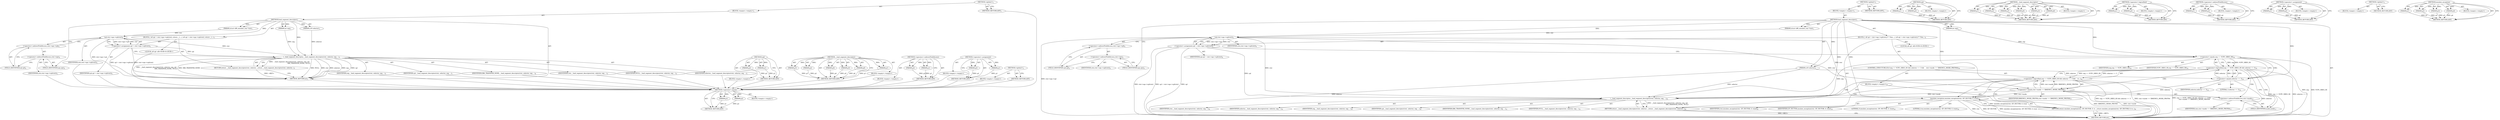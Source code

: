 digraph "emulate_exception" {
vulnerable_6 [label=<(METHOD,&lt;global&gt;)<SUB>1</SUB>>];
vulnerable_7 [label=<(BLOCK,&lt;empty&gt;,&lt;empty&gt;)<SUB>1</SUB>>];
vulnerable_8 [label=<(METHOD,load_segment_descriptor)<SUB>1</SUB>>];
vulnerable_9 [label=<(PARAM,struct x86_emulate_ctxt *ctxt)<SUB>1</SUB>>];
vulnerable_10 [label=<(PARAM,u16 selector)<SUB>2</SUB>>];
vulnerable_11 [label=<(PARAM,int seg)<SUB>2</SUB>>];
vulnerable_12 [label=<(BLOCK,{
 	u8 cpl = ctxt-&gt;ops-&gt;cpl(ctxt);
 	return __l...,{
 	u8 cpl = ctxt-&gt;ops-&gt;cpl(ctxt);
 	return __l...)<SUB>3</SUB>>];
vulnerable_13 [label="<(LOCAL,u8 cpl: u8)<SUB>4</SUB>>"];
vulnerable_14 [label=<(&lt;operator&gt;.assignment,cpl = ctxt-&gt;ops-&gt;cpl(ctxt))<SUB>4</SUB>>];
vulnerable_15 [label=<(IDENTIFIER,cpl,cpl = ctxt-&gt;ops-&gt;cpl(ctxt))<SUB>4</SUB>>];
vulnerable_16 [label=<(cpl,ctxt-&gt;ops-&gt;cpl(ctxt))<SUB>4</SUB>>];
vulnerable_17 [label=<(&lt;operator&gt;.indirectFieldAccess,ctxt-&gt;ops-&gt;cpl)<SUB>4</SUB>>];
vulnerable_18 [label=<(&lt;operator&gt;.indirectFieldAccess,ctxt-&gt;ops)<SUB>4</SUB>>];
vulnerable_19 [label=<(IDENTIFIER,ctxt,ctxt-&gt;ops-&gt;cpl(ctxt))<SUB>4</SUB>>];
vulnerable_20 [label=<(FIELD_IDENTIFIER,ops,ops)<SUB>4</SUB>>];
vulnerable_21 [label=<(FIELD_IDENTIFIER,cpl,cpl)<SUB>4</SUB>>];
vulnerable_22 [label=<(IDENTIFIER,ctxt,ctxt-&gt;ops-&gt;cpl(ctxt))<SUB>4</SUB>>];
vulnerable_23 [label=<(RETURN,return __load_segment_descriptor(ctxt, selector...,return __load_segment_descriptor(ctxt, selector...)<SUB>5</SUB>>];
vulnerable_24 [label=<(__load_segment_descriptor,__load_segment_descriptor(ctxt, selector, seg, ...)<SUB>5</SUB>>];
vulnerable_25 [label=<(IDENTIFIER,ctxt,__load_segment_descriptor(ctxt, selector, seg, ...)<SUB>5</SUB>>];
vulnerable_26 [label=<(IDENTIFIER,selector,__load_segment_descriptor(ctxt, selector, seg, ...)<SUB>5</SUB>>];
vulnerable_27 [label=<(IDENTIFIER,seg,__load_segment_descriptor(ctxt, selector, seg, ...)<SUB>5</SUB>>];
vulnerable_28 [label=<(IDENTIFIER,cpl,__load_segment_descriptor(ctxt, selector, seg, ...)<SUB>5</SUB>>];
vulnerable_29 [label=<(IDENTIFIER,X86_TRANSFER_NONE,__load_segment_descriptor(ctxt, selector, seg, ...)<SUB>6</SUB>>];
vulnerable_30 [label=<(IDENTIFIER,NULL,__load_segment_descriptor(ctxt, selector, seg, ...)<SUB>6</SUB>>];
vulnerable_31 [label=<(METHOD_RETURN,int)<SUB>1</SUB>>];
vulnerable_33 [label=<(METHOD_RETURN,ANY)<SUB>1</SUB>>];
vulnerable_59 [label=<(METHOD,cpl)>];
vulnerable_60 [label=<(PARAM,p1)>];
vulnerable_61 [label=<(PARAM,p2)>];
vulnerable_62 [label=<(BLOCK,&lt;empty&gt;,&lt;empty&gt;)>];
vulnerable_63 [label=<(METHOD_RETURN,ANY)>];
vulnerable_69 [label=<(METHOD,__load_segment_descriptor)>];
vulnerable_70 [label=<(PARAM,p1)>];
vulnerable_71 [label=<(PARAM,p2)>];
vulnerable_72 [label=<(PARAM,p3)>];
vulnerable_73 [label=<(PARAM,p4)>];
vulnerable_74 [label=<(PARAM,p5)>];
vulnerable_75 [label=<(PARAM,p6)>];
vulnerable_76 [label=<(BLOCK,&lt;empty&gt;,&lt;empty&gt;)>];
vulnerable_77 [label=<(METHOD_RETURN,ANY)>];
vulnerable_64 [label=<(METHOD,&lt;operator&gt;.indirectFieldAccess)>];
vulnerable_65 [label=<(PARAM,p1)>];
vulnerable_66 [label=<(PARAM,p2)>];
vulnerable_67 [label=<(BLOCK,&lt;empty&gt;,&lt;empty&gt;)>];
vulnerable_68 [label=<(METHOD_RETURN,ANY)>];
vulnerable_54 [label=<(METHOD,&lt;operator&gt;.assignment)>];
vulnerable_55 [label=<(PARAM,p1)>];
vulnerable_56 [label=<(PARAM,p2)>];
vulnerable_57 [label=<(BLOCK,&lt;empty&gt;,&lt;empty&gt;)>];
vulnerable_58 [label=<(METHOD_RETURN,ANY)>];
vulnerable_48 [label=<(METHOD,&lt;global&gt;)<SUB>1</SUB>>];
vulnerable_49 [label=<(BLOCK,&lt;empty&gt;,&lt;empty&gt;)>];
vulnerable_50 [label=<(METHOD_RETURN,ANY)>];
fixed_97 [label=<(METHOD,&lt;operator&gt;.equals)>];
fixed_98 [label=<(PARAM,p1)>];
fixed_99 [label=<(PARAM,p2)>];
fixed_100 [label=<(BLOCK,&lt;empty&gt;,&lt;empty&gt;)>];
fixed_101 [label=<(METHOD_RETURN,ANY)>];
fixed_6 [label=<(METHOD,&lt;global&gt;)<SUB>1</SUB>>];
fixed_7 [label=<(BLOCK,&lt;empty&gt;,&lt;empty&gt;)<SUB>1</SUB>>];
fixed_8 [label=<(METHOD,load_segment_descriptor)<SUB>1</SUB>>];
fixed_9 [label=<(PARAM,struct x86_emulate_ctxt *ctxt)<SUB>1</SUB>>];
fixed_10 [label=<(PARAM,u16 selector)<SUB>2</SUB>>];
fixed_11 [label=<(PARAM,int seg)<SUB>2</SUB>>];
fixed_12 [label=<(BLOCK,{
 	u8 cpl = ctxt-&gt;ops-&gt;cpl(ctxt);

	/*
	 * Non...,{
 	u8 cpl = ctxt-&gt;ops-&gt;cpl(ctxt);

	/*
	 * Non...)<SUB>3</SUB>>];
fixed_13 [label="<(LOCAL,u8 cpl: u8)<SUB>4</SUB>>"];
fixed_14 [label=<(&lt;operator&gt;.assignment,cpl = ctxt-&gt;ops-&gt;cpl(ctxt))<SUB>4</SUB>>];
fixed_15 [label=<(IDENTIFIER,cpl,cpl = ctxt-&gt;ops-&gt;cpl(ctxt))<SUB>4</SUB>>];
fixed_16 [label=<(cpl,ctxt-&gt;ops-&gt;cpl(ctxt))<SUB>4</SUB>>];
fixed_17 [label=<(&lt;operator&gt;.indirectFieldAccess,ctxt-&gt;ops-&gt;cpl)<SUB>4</SUB>>];
fixed_18 [label=<(&lt;operator&gt;.indirectFieldAccess,ctxt-&gt;ops)<SUB>4</SUB>>];
fixed_19 [label=<(IDENTIFIER,ctxt,ctxt-&gt;ops-&gt;cpl(ctxt))<SUB>4</SUB>>];
fixed_20 [label=<(FIELD_IDENTIFIER,ops,ops)<SUB>4</SUB>>];
fixed_21 [label=<(FIELD_IDENTIFIER,cpl,cpl)<SUB>4</SUB>>];
fixed_22 [label=<(IDENTIFIER,ctxt,ctxt-&gt;ops-&gt;cpl(ctxt))<SUB>4</SUB>>];
fixed_23 [label=<(CONTROL_STRUCTURE,IF,if (seg == VCPU_SREG_SS &amp;&amp; selector == 3 &amp;&amp;
	    ctxt-&gt;mode == X86EMUL_MODE_PROT64))<SUB>16</SUB>>];
fixed_24 [label=<(&lt;operator&gt;.logicalAnd,seg == VCPU_SREG_SS &amp;&amp; selector == 3 &amp;&amp;
	    ct...)<SUB>16</SUB>>];
fixed_25 [label=<(&lt;operator&gt;.logicalAnd,seg == VCPU_SREG_SS &amp;&amp; selector == 3)<SUB>16</SUB>>];
fixed_26 [label=<(&lt;operator&gt;.equals,seg == VCPU_SREG_SS)<SUB>16</SUB>>];
fixed_27 [label=<(IDENTIFIER,seg,seg == VCPU_SREG_SS)<SUB>16</SUB>>];
fixed_28 [label=<(IDENTIFIER,VCPU_SREG_SS,seg == VCPU_SREG_SS)<SUB>16</SUB>>];
fixed_29 [label=<(&lt;operator&gt;.equals,selector == 3)<SUB>16</SUB>>];
fixed_30 [label=<(IDENTIFIER,selector,selector == 3)<SUB>16</SUB>>];
fixed_31 [label=<(LITERAL,3,selector == 3)<SUB>16</SUB>>];
fixed_32 [label=<(&lt;operator&gt;.equals,ctxt-&gt;mode == X86EMUL_MODE_PROT64)<SUB>17</SUB>>];
fixed_33 [label=<(&lt;operator&gt;.indirectFieldAccess,ctxt-&gt;mode)<SUB>17</SUB>>];
fixed_34 [label=<(IDENTIFIER,ctxt,ctxt-&gt;mode == X86EMUL_MODE_PROT64)<SUB>17</SUB>>];
fixed_35 [label=<(FIELD_IDENTIFIER,mode,mode)<SUB>17</SUB>>];
fixed_36 [label=<(IDENTIFIER,X86EMUL_MODE_PROT64,ctxt-&gt;mode == X86EMUL_MODE_PROT64)<SUB>17</SUB>>];
fixed_37 [label=<(BLOCK,&lt;empty&gt;,&lt;empty&gt;)<SUB>18</SUB>>];
fixed_38 [label=<(RETURN,return emulate_exception(ctxt, GP_VECTOR, 0, tr...,return emulate_exception(ctxt, GP_VECTOR, 0, tr...)<SUB>18</SUB>>];
fixed_39 [label=<(emulate_exception,emulate_exception(ctxt, GP_VECTOR, 0, true))<SUB>18</SUB>>];
fixed_40 [label=<(IDENTIFIER,ctxt,emulate_exception(ctxt, GP_VECTOR, 0, true))<SUB>18</SUB>>];
fixed_41 [label=<(IDENTIFIER,GP_VECTOR,emulate_exception(ctxt, GP_VECTOR, 0, true))<SUB>18</SUB>>];
fixed_42 [label=<(LITERAL,0,emulate_exception(ctxt, GP_VECTOR, 0, true))<SUB>18</SUB>>];
fixed_43 [label=<(LITERAL,true,emulate_exception(ctxt, GP_VECTOR, 0, true))<SUB>18</SUB>>];
fixed_44 [label=<(RETURN,return __load_segment_descriptor(ctxt, selector...,return __load_segment_descriptor(ctxt, selector...)<SUB>20</SUB>>];
fixed_45 [label=<(__load_segment_descriptor,__load_segment_descriptor(ctxt, selector, seg, ...)<SUB>20</SUB>>];
fixed_46 [label=<(IDENTIFIER,ctxt,__load_segment_descriptor(ctxt, selector, seg, ...)<SUB>20</SUB>>];
fixed_47 [label=<(IDENTIFIER,selector,__load_segment_descriptor(ctxt, selector, seg, ...)<SUB>20</SUB>>];
fixed_48 [label=<(IDENTIFIER,seg,__load_segment_descriptor(ctxt, selector, seg, ...)<SUB>20</SUB>>];
fixed_49 [label=<(IDENTIFIER,cpl,__load_segment_descriptor(ctxt, selector, seg, ...)<SUB>20</SUB>>];
fixed_50 [label=<(IDENTIFIER,X86_TRANSFER_NONE,__load_segment_descriptor(ctxt, selector, seg, ...)<SUB>21</SUB>>];
fixed_51 [label=<(IDENTIFIER,NULL,__load_segment_descriptor(ctxt, selector, seg, ...)<SUB>21</SUB>>];
fixed_52 [label=<(METHOD_RETURN,int)<SUB>1</SUB>>];
fixed_54 [label=<(METHOD_RETURN,ANY)<SUB>1</SUB>>];
fixed_82 [label=<(METHOD,cpl)>];
fixed_83 [label=<(PARAM,p1)>];
fixed_84 [label=<(PARAM,p2)>];
fixed_85 [label=<(BLOCK,&lt;empty&gt;,&lt;empty&gt;)>];
fixed_86 [label=<(METHOD_RETURN,ANY)>];
fixed_109 [label=<(METHOD,__load_segment_descriptor)>];
fixed_110 [label=<(PARAM,p1)>];
fixed_111 [label=<(PARAM,p2)>];
fixed_112 [label=<(PARAM,p3)>];
fixed_113 [label=<(PARAM,p4)>];
fixed_114 [label=<(PARAM,p5)>];
fixed_115 [label=<(PARAM,p6)>];
fixed_116 [label=<(BLOCK,&lt;empty&gt;,&lt;empty&gt;)>];
fixed_117 [label=<(METHOD_RETURN,ANY)>];
fixed_92 [label=<(METHOD,&lt;operator&gt;.logicalAnd)>];
fixed_93 [label=<(PARAM,p1)>];
fixed_94 [label=<(PARAM,p2)>];
fixed_95 [label=<(BLOCK,&lt;empty&gt;,&lt;empty&gt;)>];
fixed_96 [label=<(METHOD_RETURN,ANY)>];
fixed_87 [label=<(METHOD,&lt;operator&gt;.indirectFieldAccess)>];
fixed_88 [label=<(PARAM,p1)>];
fixed_89 [label=<(PARAM,p2)>];
fixed_90 [label=<(BLOCK,&lt;empty&gt;,&lt;empty&gt;)>];
fixed_91 [label=<(METHOD_RETURN,ANY)>];
fixed_77 [label=<(METHOD,&lt;operator&gt;.assignment)>];
fixed_78 [label=<(PARAM,p1)>];
fixed_79 [label=<(PARAM,p2)>];
fixed_80 [label=<(BLOCK,&lt;empty&gt;,&lt;empty&gt;)>];
fixed_81 [label=<(METHOD_RETURN,ANY)>];
fixed_71 [label=<(METHOD,&lt;global&gt;)<SUB>1</SUB>>];
fixed_72 [label=<(BLOCK,&lt;empty&gt;,&lt;empty&gt;)>];
fixed_73 [label=<(METHOD_RETURN,ANY)>];
fixed_102 [label=<(METHOD,emulate_exception)>];
fixed_103 [label=<(PARAM,p1)>];
fixed_104 [label=<(PARAM,p2)>];
fixed_105 [label=<(PARAM,p3)>];
fixed_106 [label=<(PARAM,p4)>];
fixed_107 [label=<(BLOCK,&lt;empty&gt;,&lt;empty&gt;)>];
fixed_108 [label=<(METHOD_RETURN,ANY)>];
vulnerable_6 -> vulnerable_7  [key=0, label="AST: "];
vulnerable_6 -> vulnerable_33  [key=0, label="AST: "];
vulnerable_6 -> vulnerable_33  [key=1, label="CFG: "];
vulnerable_7 -> vulnerable_8  [key=0, label="AST: "];
vulnerable_8 -> vulnerable_9  [key=0, label="AST: "];
vulnerable_8 -> vulnerable_9  [key=1, label="DDG: "];
vulnerable_8 -> vulnerable_10  [key=0, label="AST: "];
vulnerable_8 -> vulnerable_10  [key=1, label="DDG: "];
vulnerable_8 -> vulnerable_11  [key=0, label="AST: "];
vulnerable_8 -> vulnerable_11  [key=1, label="DDG: "];
vulnerable_8 -> vulnerable_12  [key=0, label="AST: "];
vulnerable_8 -> vulnerable_31  [key=0, label="AST: "];
vulnerable_8 -> vulnerable_20  [key=0, label="CFG: "];
vulnerable_8 -> vulnerable_16  [key=0, label="DDG: "];
vulnerable_8 -> vulnerable_24  [key=0, label="DDG: "];
vulnerable_9 -> vulnerable_16  [key=0, label="DDG: ctxt"];
vulnerable_10 -> vulnerable_24  [key=0, label="DDG: selector"];
vulnerable_11 -> vulnerable_24  [key=0, label="DDG: seg"];
vulnerable_12 -> vulnerable_13  [key=0, label="AST: "];
vulnerable_12 -> vulnerable_14  [key=0, label="AST: "];
vulnerable_12 -> vulnerable_23  [key=0, label="AST: "];
vulnerable_13 -> fixed_97  [key=0];
vulnerable_14 -> vulnerable_15  [key=0, label="AST: "];
vulnerable_14 -> vulnerable_16  [key=0, label="AST: "];
vulnerable_14 -> vulnerable_24  [key=0, label="CFG: "];
vulnerable_14 -> vulnerable_24  [key=1, label="DDG: cpl"];
vulnerable_14 -> vulnerable_31  [key=0, label="DDG: ctxt-&gt;ops-&gt;cpl(ctxt)"];
vulnerable_14 -> vulnerable_31  [key=1, label="DDG: cpl = ctxt-&gt;ops-&gt;cpl(ctxt)"];
vulnerable_15 -> fixed_97  [key=0];
vulnerable_16 -> vulnerable_17  [key=0, label="AST: "];
vulnerable_16 -> vulnerable_22  [key=0, label="AST: "];
vulnerable_16 -> vulnerable_14  [key=0, label="CFG: "];
vulnerable_16 -> vulnerable_14  [key=1, label="DDG: ctxt-&gt;ops-&gt;cpl"];
vulnerable_16 -> vulnerable_14  [key=2, label="DDG: ctxt"];
vulnerable_16 -> vulnerable_31  [key=0, label="DDG: ctxt-&gt;ops-&gt;cpl"];
vulnerable_16 -> vulnerable_24  [key=0, label="DDG: ctxt"];
vulnerable_17 -> vulnerable_18  [key=0, label="AST: "];
vulnerable_17 -> vulnerable_21  [key=0, label="AST: "];
vulnerable_17 -> vulnerable_16  [key=0, label="CFG: "];
vulnerable_18 -> vulnerable_19  [key=0, label="AST: "];
vulnerable_18 -> vulnerable_20  [key=0, label="AST: "];
vulnerable_18 -> vulnerable_21  [key=0, label="CFG: "];
vulnerable_19 -> fixed_97  [key=0];
vulnerable_20 -> vulnerable_18  [key=0, label="CFG: "];
vulnerable_21 -> vulnerable_17  [key=0, label="CFG: "];
vulnerable_22 -> fixed_97  [key=0];
vulnerable_23 -> vulnerable_24  [key=0, label="AST: "];
vulnerable_23 -> vulnerable_31  [key=0, label="CFG: "];
vulnerable_23 -> vulnerable_31  [key=1, label="DDG: &lt;RET&gt;"];
vulnerable_24 -> vulnerable_25  [key=0, label="AST: "];
vulnerable_24 -> vulnerable_26  [key=0, label="AST: "];
vulnerable_24 -> vulnerable_27  [key=0, label="AST: "];
vulnerable_24 -> vulnerable_28  [key=0, label="AST: "];
vulnerable_24 -> vulnerable_29  [key=0, label="AST: "];
vulnerable_24 -> vulnerable_30  [key=0, label="AST: "];
vulnerable_24 -> vulnerable_23  [key=0, label="CFG: "];
vulnerable_24 -> vulnerable_23  [key=1, label="DDG: __load_segment_descriptor(ctxt, selector, seg, cpl,
 					 X86_TRANSFER_NONE, NULL)"];
vulnerable_24 -> vulnerable_31  [key=0, label="DDG: ctxt"];
vulnerable_24 -> vulnerable_31  [key=1, label="DDG: selector"];
vulnerable_24 -> vulnerable_31  [key=2, label="DDG: seg"];
vulnerable_24 -> vulnerable_31  [key=3, label="DDG: cpl"];
vulnerable_24 -> vulnerable_31  [key=4, label="DDG: X86_TRANSFER_NONE"];
vulnerable_24 -> vulnerable_31  [key=5, label="DDG: NULL"];
vulnerable_24 -> vulnerable_31  [key=6, label="DDG: __load_segment_descriptor(ctxt, selector, seg, cpl,
 					 X86_TRANSFER_NONE, NULL)"];
vulnerable_25 -> fixed_97  [key=0];
vulnerable_26 -> fixed_97  [key=0];
vulnerable_27 -> fixed_97  [key=0];
vulnerable_28 -> fixed_97  [key=0];
vulnerable_29 -> fixed_97  [key=0];
vulnerable_30 -> fixed_97  [key=0];
vulnerable_31 -> fixed_97  [key=0];
vulnerable_33 -> fixed_97  [key=0];
vulnerable_59 -> vulnerable_60  [key=0, label="AST: "];
vulnerable_59 -> vulnerable_60  [key=1, label="DDG: "];
vulnerable_59 -> vulnerable_62  [key=0, label="AST: "];
vulnerable_59 -> vulnerable_61  [key=0, label="AST: "];
vulnerable_59 -> vulnerable_61  [key=1, label="DDG: "];
vulnerable_59 -> vulnerable_63  [key=0, label="AST: "];
vulnerable_59 -> vulnerable_63  [key=1, label="CFG: "];
vulnerable_60 -> vulnerable_63  [key=0, label="DDG: p1"];
vulnerable_61 -> vulnerable_63  [key=0, label="DDG: p2"];
vulnerable_62 -> fixed_97  [key=0];
vulnerable_63 -> fixed_97  [key=0];
vulnerable_69 -> vulnerable_70  [key=0, label="AST: "];
vulnerable_69 -> vulnerable_70  [key=1, label="DDG: "];
vulnerable_69 -> vulnerable_76  [key=0, label="AST: "];
vulnerable_69 -> vulnerable_71  [key=0, label="AST: "];
vulnerable_69 -> vulnerable_71  [key=1, label="DDG: "];
vulnerable_69 -> vulnerable_77  [key=0, label="AST: "];
vulnerable_69 -> vulnerable_77  [key=1, label="CFG: "];
vulnerable_69 -> vulnerable_72  [key=0, label="AST: "];
vulnerable_69 -> vulnerable_72  [key=1, label="DDG: "];
vulnerable_69 -> vulnerable_73  [key=0, label="AST: "];
vulnerable_69 -> vulnerable_73  [key=1, label="DDG: "];
vulnerable_69 -> vulnerable_74  [key=0, label="AST: "];
vulnerable_69 -> vulnerable_74  [key=1, label="DDG: "];
vulnerable_69 -> vulnerable_75  [key=0, label="AST: "];
vulnerable_69 -> vulnerable_75  [key=1, label="DDG: "];
vulnerable_70 -> vulnerable_77  [key=0, label="DDG: p1"];
vulnerable_71 -> vulnerable_77  [key=0, label="DDG: p2"];
vulnerable_72 -> vulnerable_77  [key=0, label="DDG: p3"];
vulnerable_73 -> vulnerable_77  [key=0, label="DDG: p4"];
vulnerable_74 -> vulnerable_77  [key=0, label="DDG: p5"];
vulnerable_75 -> vulnerable_77  [key=0, label="DDG: p6"];
vulnerable_76 -> fixed_97  [key=0];
vulnerable_77 -> fixed_97  [key=0];
vulnerable_64 -> vulnerable_65  [key=0, label="AST: "];
vulnerable_64 -> vulnerable_65  [key=1, label="DDG: "];
vulnerable_64 -> vulnerable_67  [key=0, label="AST: "];
vulnerable_64 -> vulnerable_66  [key=0, label="AST: "];
vulnerable_64 -> vulnerable_66  [key=1, label="DDG: "];
vulnerable_64 -> vulnerable_68  [key=0, label="AST: "];
vulnerable_64 -> vulnerable_68  [key=1, label="CFG: "];
vulnerable_65 -> vulnerable_68  [key=0, label="DDG: p1"];
vulnerable_66 -> vulnerable_68  [key=0, label="DDG: p2"];
vulnerable_67 -> fixed_97  [key=0];
vulnerable_68 -> fixed_97  [key=0];
vulnerable_54 -> vulnerable_55  [key=0, label="AST: "];
vulnerable_54 -> vulnerable_55  [key=1, label="DDG: "];
vulnerable_54 -> vulnerable_57  [key=0, label="AST: "];
vulnerable_54 -> vulnerable_56  [key=0, label="AST: "];
vulnerable_54 -> vulnerable_56  [key=1, label="DDG: "];
vulnerable_54 -> vulnerable_58  [key=0, label="AST: "];
vulnerable_54 -> vulnerable_58  [key=1, label="CFG: "];
vulnerable_55 -> vulnerable_58  [key=0, label="DDG: p1"];
vulnerable_56 -> vulnerable_58  [key=0, label="DDG: p2"];
vulnerable_57 -> fixed_97  [key=0];
vulnerable_58 -> fixed_97  [key=0];
vulnerable_48 -> vulnerable_49  [key=0, label="AST: "];
vulnerable_48 -> vulnerable_50  [key=0, label="AST: "];
vulnerable_48 -> vulnerable_50  [key=1, label="CFG: "];
vulnerable_49 -> fixed_97  [key=0];
vulnerable_50 -> fixed_97  [key=0];
fixed_97 -> fixed_98  [key=0, label="AST: "];
fixed_97 -> fixed_98  [key=1, label="DDG: "];
fixed_97 -> fixed_100  [key=0, label="AST: "];
fixed_97 -> fixed_99  [key=0, label="AST: "];
fixed_97 -> fixed_99  [key=1, label="DDG: "];
fixed_97 -> fixed_101  [key=0, label="AST: "];
fixed_97 -> fixed_101  [key=1, label="CFG: "];
fixed_98 -> fixed_101  [key=0, label="DDG: p1"];
fixed_99 -> fixed_101  [key=0, label="DDG: p2"];
fixed_6 -> fixed_7  [key=0, label="AST: "];
fixed_6 -> fixed_54  [key=0, label="AST: "];
fixed_6 -> fixed_54  [key=1, label="CFG: "];
fixed_7 -> fixed_8  [key=0, label="AST: "];
fixed_8 -> fixed_9  [key=0, label="AST: "];
fixed_8 -> fixed_9  [key=1, label="DDG: "];
fixed_8 -> fixed_10  [key=0, label="AST: "];
fixed_8 -> fixed_10  [key=1, label="DDG: "];
fixed_8 -> fixed_11  [key=0, label="AST: "];
fixed_8 -> fixed_11  [key=1, label="DDG: "];
fixed_8 -> fixed_12  [key=0, label="AST: "];
fixed_8 -> fixed_52  [key=0, label="AST: "];
fixed_8 -> fixed_20  [key=0, label="CFG: "];
fixed_8 -> fixed_16  [key=0, label="DDG: "];
fixed_8 -> fixed_45  [key=0, label="DDG: "];
fixed_8 -> fixed_32  [key=0, label="DDG: "];
fixed_8 -> fixed_26  [key=0, label="DDG: "];
fixed_8 -> fixed_29  [key=0, label="DDG: "];
fixed_8 -> fixed_39  [key=0, label="DDG: "];
fixed_9 -> fixed_16  [key=0, label="DDG: ctxt"];
fixed_10 -> fixed_52  [key=0, label="DDG: selector"];
fixed_10 -> fixed_45  [key=0, label="DDG: selector"];
fixed_10 -> fixed_29  [key=0, label="DDG: selector"];
fixed_11 -> fixed_26  [key=0, label="DDG: seg"];
fixed_12 -> fixed_13  [key=0, label="AST: "];
fixed_12 -> fixed_14  [key=0, label="AST: "];
fixed_12 -> fixed_23  [key=0, label="AST: "];
fixed_12 -> fixed_44  [key=0, label="AST: "];
fixed_14 -> fixed_15  [key=0, label="AST: "];
fixed_14 -> fixed_16  [key=0, label="AST: "];
fixed_14 -> fixed_26  [key=0, label="CFG: "];
fixed_14 -> fixed_52  [key=0, label="DDG: cpl"];
fixed_14 -> fixed_52  [key=1, label="DDG: ctxt-&gt;ops-&gt;cpl(ctxt)"];
fixed_14 -> fixed_52  [key=2, label="DDG: cpl = ctxt-&gt;ops-&gt;cpl(ctxt)"];
fixed_14 -> fixed_45  [key=0, label="DDG: cpl"];
fixed_16 -> fixed_17  [key=0, label="AST: "];
fixed_16 -> fixed_22  [key=0, label="AST: "];
fixed_16 -> fixed_14  [key=0, label="CFG: "];
fixed_16 -> fixed_14  [key=1, label="DDG: ctxt-&gt;ops-&gt;cpl"];
fixed_16 -> fixed_14  [key=2, label="DDG: ctxt"];
fixed_16 -> fixed_52  [key=0, label="DDG: ctxt-&gt;ops-&gt;cpl"];
fixed_16 -> fixed_45  [key=0, label="DDG: ctxt"];
fixed_16 -> fixed_32  [key=0, label="DDG: ctxt"];
fixed_16 -> fixed_39  [key=0, label="DDG: ctxt"];
fixed_17 -> fixed_18  [key=0, label="AST: "];
fixed_17 -> fixed_21  [key=0, label="AST: "];
fixed_17 -> fixed_16  [key=0, label="CFG: "];
fixed_18 -> fixed_19  [key=0, label="AST: "];
fixed_18 -> fixed_20  [key=0, label="AST: "];
fixed_18 -> fixed_21  [key=0, label="CFG: "];
fixed_20 -> fixed_18  [key=0, label="CFG: "];
fixed_21 -> fixed_17  [key=0, label="CFG: "];
fixed_23 -> fixed_24  [key=0, label="AST: "];
fixed_23 -> fixed_37  [key=0, label="AST: "];
fixed_24 -> fixed_25  [key=0, label="AST: "];
fixed_24 -> fixed_32  [key=0, label="AST: "];
fixed_24 -> fixed_39  [key=0, label="CFG: "];
fixed_24 -> fixed_39  [key=1, label="CDG: "];
fixed_24 -> fixed_45  [key=0, label="CFG: "];
fixed_24 -> fixed_45  [key=1, label="CDG: "];
fixed_24 -> fixed_52  [key=0, label="DDG: seg == VCPU_SREG_SS &amp;&amp; selector == 3"];
fixed_24 -> fixed_52  [key=1, label="DDG: ctxt-&gt;mode == X86EMUL_MODE_PROT64"];
fixed_24 -> fixed_52  [key=2, label="DDG: seg == VCPU_SREG_SS &amp;&amp; selector == 3 &amp;&amp;
	    ctxt-&gt;mode == X86EMUL_MODE_PROT64"];
fixed_24 -> fixed_44  [key=0, label="CDG: "];
fixed_24 -> fixed_38  [key=0, label="CDG: "];
fixed_25 -> fixed_26  [key=0, label="AST: "];
fixed_25 -> fixed_29  [key=0, label="AST: "];
fixed_25 -> fixed_24  [key=0, label="CFG: "];
fixed_25 -> fixed_24  [key=1, label="DDG: seg == VCPU_SREG_SS"];
fixed_25 -> fixed_24  [key=2, label="DDG: selector == 3"];
fixed_25 -> fixed_35  [key=0, label="CFG: "];
fixed_25 -> fixed_35  [key=1, label="CDG: "];
fixed_25 -> fixed_52  [key=0, label="DDG: seg == VCPU_SREG_SS"];
fixed_25 -> fixed_52  [key=1, label="DDG: selector == 3"];
fixed_25 -> fixed_32  [key=0, label="CDG: "];
fixed_25 -> fixed_33  [key=0, label="CDG: "];
fixed_26 -> fixed_27  [key=0, label="AST: "];
fixed_26 -> fixed_28  [key=0, label="AST: "];
fixed_26 -> fixed_25  [key=0, label="CFG: "];
fixed_26 -> fixed_25  [key=1, label="DDG: seg"];
fixed_26 -> fixed_25  [key=2, label="DDG: VCPU_SREG_SS"];
fixed_26 -> fixed_29  [key=0, label="CFG: "];
fixed_26 -> fixed_29  [key=1, label="CDG: "];
fixed_26 -> fixed_52  [key=0, label="DDG: seg"];
fixed_26 -> fixed_52  [key=1, label="DDG: VCPU_SREG_SS"];
fixed_26 -> fixed_45  [key=0, label="DDG: seg"];
fixed_29 -> fixed_30  [key=0, label="AST: "];
fixed_29 -> fixed_31  [key=0, label="AST: "];
fixed_29 -> fixed_25  [key=0, label="CFG: "];
fixed_29 -> fixed_25  [key=1, label="DDG: selector"];
fixed_29 -> fixed_25  [key=2, label="DDG: 3"];
fixed_29 -> fixed_52  [key=0, label="DDG: selector"];
fixed_29 -> fixed_45  [key=0, label="DDG: selector"];
fixed_32 -> fixed_33  [key=0, label="AST: "];
fixed_32 -> fixed_36  [key=0, label="AST: "];
fixed_32 -> fixed_24  [key=0, label="CFG: "];
fixed_32 -> fixed_24  [key=1, label="DDG: ctxt-&gt;mode"];
fixed_32 -> fixed_24  [key=2, label="DDG: X86EMUL_MODE_PROT64"];
fixed_32 -> fixed_52  [key=0, label="DDG: ctxt-&gt;mode"];
fixed_32 -> fixed_52  [key=1, label="DDG: X86EMUL_MODE_PROT64"];
fixed_32 -> fixed_45  [key=0, label="DDG: ctxt-&gt;mode"];
fixed_32 -> fixed_39  [key=0, label="DDG: ctxt-&gt;mode"];
fixed_33 -> fixed_34  [key=0, label="AST: "];
fixed_33 -> fixed_35  [key=0, label="AST: "];
fixed_33 -> fixed_32  [key=0, label="CFG: "];
fixed_35 -> fixed_33  [key=0, label="CFG: "];
fixed_37 -> fixed_38  [key=0, label="AST: "];
fixed_38 -> fixed_39  [key=0, label="AST: "];
fixed_38 -> fixed_52  [key=0, label="CFG: "];
fixed_38 -> fixed_52  [key=1, label="DDG: &lt;RET&gt;"];
fixed_39 -> fixed_40  [key=0, label="AST: "];
fixed_39 -> fixed_41  [key=0, label="AST: "];
fixed_39 -> fixed_42  [key=0, label="AST: "];
fixed_39 -> fixed_43  [key=0, label="AST: "];
fixed_39 -> fixed_38  [key=0, label="CFG: "];
fixed_39 -> fixed_38  [key=1, label="DDG: emulate_exception(ctxt, GP_VECTOR, 0, true)"];
fixed_39 -> fixed_52  [key=0, label="DDG: ctxt"];
fixed_39 -> fixed_52  [key=1, label="DDG: GP_VECTOR"];
fixed_39 -> fixed_52  [key=2, label="DDG: emulate_exception(ctxt, GP_VECTOR, 0, true)"];
fixed_44 -> fixed_45  [key=0, label="AST: "];
fixed_44 -> fixed_52  [key=0, label="CFG: "];
fixed_44 -> fixed_52  [key=1, label="DDG: &lt;RET&gt;"];
fixed_45 -> fixed_46  [key=0, label="AST: "];
fixed_45 -> fixed_47  [key=0, label="AST: "];
fixed_45 -> fixed_48  [key=0, label="AST: "];
fixed_45 -> fixed_49  [key=0, label="AST: "];
fixed_45 -> fixed_50  [key=0, label="AST: "];
fixed_45 -> fixed_51  [key=0, label="AST: "];
fixed_45 -> fixed_44  [key=0, label="CFG: "];
fixed_45 -> fixed_44  [key=1, label="DDG: __load_segment_descriptor(ctxt, selector, seg, cpl,
 					 X86_TRANSFER_NONE, NULL)"];
fixed_82 -> fixed_83  [key=0, label="AST: "];
fixed_82 -> fixed_83  [key=1, label="DDG: "];
fixed_82 -> fixed_85  [key=0, label="AST: "];
fixed_82 -> fixed_84  [key=0, label="AST: "];
fixed_82 -> fixed_84  [key=1, label="DDG: "];
fixed_82 -> fixed_86  [key=0, label="AST: "];
fixed_82 -> fixed_86  [key=1, label="CFG: "];
fixed_83 -> fixed_86  [key=0, label="DDG: p1"];
fixed_84 -> fixed_86  [key=0, label="DDG: p2"];
fixed_109 -> fixed_110  [key=0, label="AST: "];
fixed_109 -> fixed_110  [key=1, label="DDG: "];
fixed_109 -> fixed_116  [key=0, label="AST: "];
fixed_109 -> fixed_111  [key=0, label="AST: "];
fixed_109 -> fixed_111  [key=1, label="DDG: "];
fixed_109 -> fixed_117  [key=0, label="AST: "];
fixed_109 -> fixed_117  [key=1, label="CFG: "];
fixed_109 -> fixed_112  [key=0, label="AST: "];
fixed_109 -> fixed_112  [key=1, label="DDG: "];
fixed_109 -> fixed_113  [key=0, label="AST: "];
fixed_109 -> fixed_113  [key=1, label="DDG: "];
fixed_109 -> fixed_114  [key=0, label="AST: "];
fixed_109 -> fixed_114  [key=1, label="DDG: "];
fixed_109 -> fixed_115  [key=0, label="AST: "];
fixed_109 -> fixed_115  [key=1, label="DDG: "];
fixed_110 -> fixed_117  [key=0, label="DDG: p1"];
fixed_111 -> fixed_117  [key=0, label="DDG: p2"];
fixed_112 -> fixed_117  [key=0, label="DDG: p3"];
fixed_113 -> fixed_117  [key=0, label="DDG: p4"];
fixed_114 -> fixed_117  [key=0, label="DDG: p5"];
fixed_115 -> fixed_117  [key=0, label="DDG: p6"];
fixed_92 -> fixed_93  [key=0, label="AST: "];
fixed_92 -> fixed_93  [key=1, label="DDG: "];
fixed_92 -> fixed_95  [key=0, label="AST: "];
fixed_92 -> fixed_94  [key=0, label="AST: "];
fixed_92 -> fixed_94  [key=1, label="DDG: "];
fixed_92 -> fixed_96  [key=0, label="AST: "];
fixed_92 -> fixed_96  [key=1, label="CFG: "];
fixed_93 -> fixed_96  [key=0, label="DDG: p1"];
fixed_94 -> fixed_96  [key=0, label="DDG: p2"];
fixed_87 -> fixed_88  [key=0, label="AST: "];
fixed_87 -> fixed_88  [key=1, label="DDG: "];
fixed_87 -> fixed_90  [key=0, label="AST: "];
fixed_87 -> fixed_89  [key=0, label="AST: "];
fixed_87 -> fixed_89  [key=1, label="DDG: "];
fixed_87 -> fixed_91  [key=0, label="AST: "];
fixed_87 -> fixed_91  [key=1, label="CFG: "];
fixed_88 -> fixed_91  [key=0, label="DDG: p1"];
fixed_89 -> fixed_91  [key=0, label="DDG: p2"];
fixed_77 -> fixed_78  [key=0, label="AST: "];
fixed_77 -> fixed_78  [key=1, label="DDG: "];
fixed_77 -> fixed_80  [key=0, label="AST: "];
fixed_77 -> fixed_79  [key=0, label="AST: "];
fixed_77 -> fixed_79  [key=1, label="DDG: "];
fixed_77 -> fixed_81  [key=0, label="AST: "];
fixed_77 -> fixed_81  [key=1, label="CFG: "];
fixed_78 -> fixed_81  [key=0, label="DDG: p1"];
fixed_79 -> fixed_81  [key=0, label="DDG: p2"];
fixed_71 -> fixed_72  [key=0, label="AST: "];
fixed_71 -> fixed_73  [key=0, label="AST: "];
fixed_71 -> fixed_73  [key=1, label="CFG: "];
fixed_102 -> fixed_103  [key=0, label="AST: "];
fixed_102 -> fixed_103  [key=1, label="DDG: "];
fixed_102 -> fixed_107  [key=0, label="AST: "];
fixed_102 -> fixed_104  [key=0, label="AST: "];
fixed_102 -> fixed_104  [key=1, label="DDG: "];
fixed_102 -> fixed_108  [key=0, label="AST: "];
fixed_102 -> fixed_108  [key=1, label="CFG: "];
fixed_102 -> fixed_105  [key=0, label="AST: "];
fixed_102 -> fixed_105  [key=1, label="DDG: "];
fixed_102 -> fixed_106  [key=0, label="AST: "];
fixed_102 -> fixed_106  [key=1, label="DDG: "];
fixed_103 -> fixed_108  [key=0, label="DDG: p1"];
fixed_104 -> fixed_108  [key=0, label="DDG: p2"];
fixed_105 -> fixed_108  [key=0, label="DDG: p3"];
fixed_106 -> fixed_108  [key=0, label="DDG: p4"];
}
